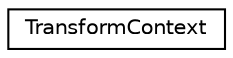 digraph "Graphical Class Hierarchy"
{
 // LATEX_PDF_SIZE
  edge [fontname="Helvetica",fontsize="10",labelfontname="Helvetica",labelfontsize="10"];
  node [fontname="Helvetica",fontsize="10",shape=record];
  rankdir="LR";
  Node0 [label="TransformContext",height=0.2,width=0.4,color="black", fillcolor="white", style="filled",URL="$classTransformContext.html",tooltip=" "];
}
